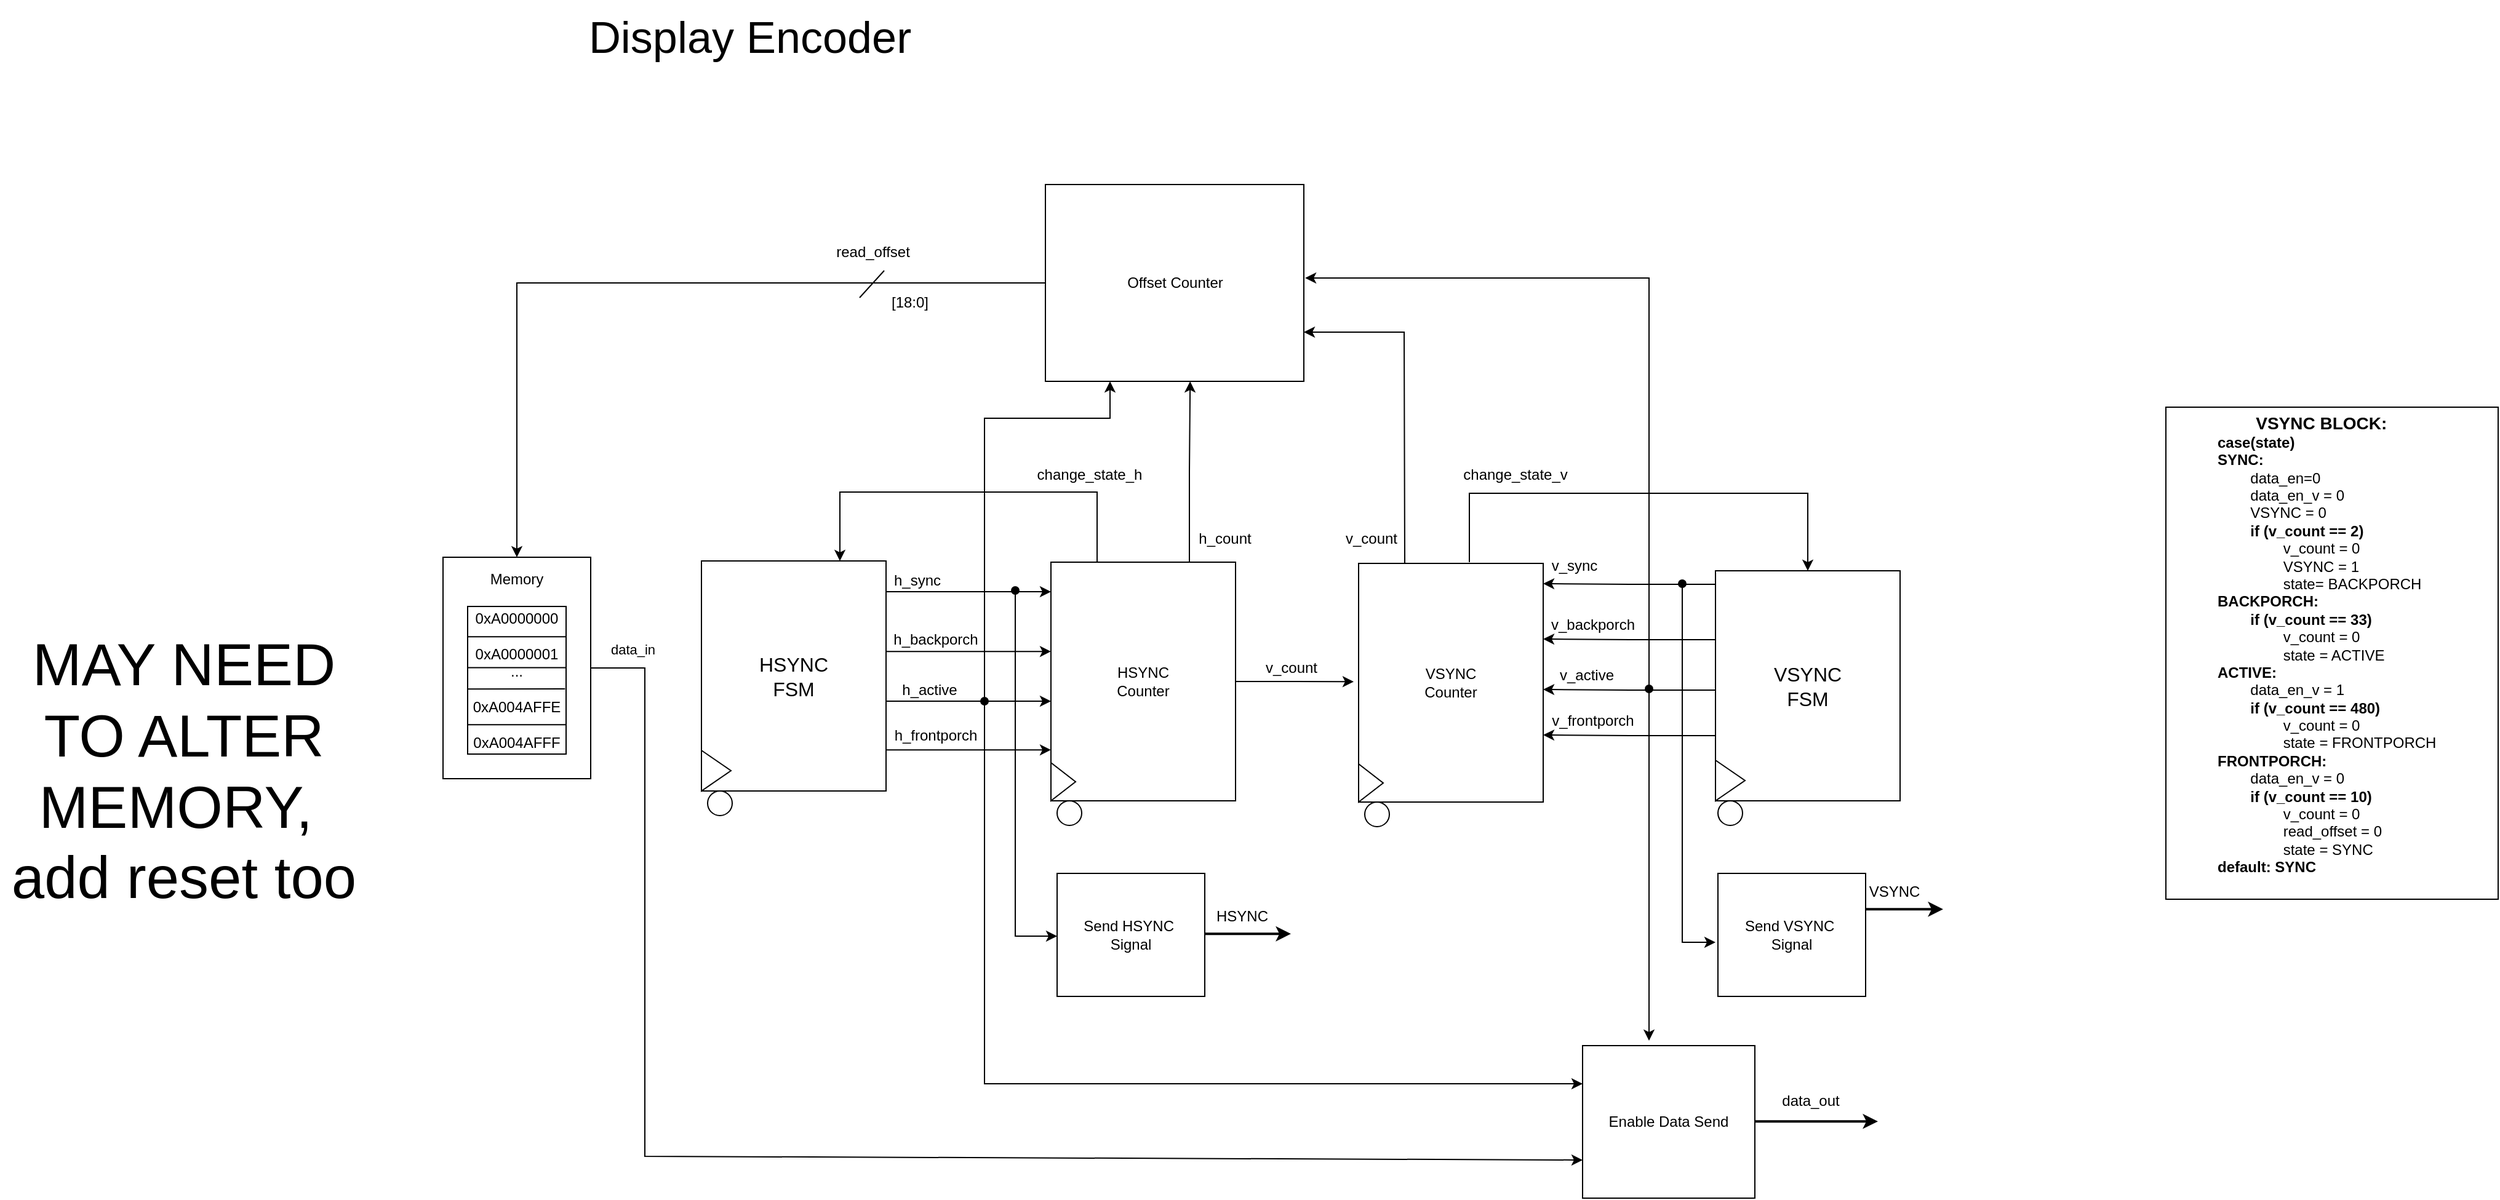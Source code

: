 <mxfile version="24.5.5" type="github">
  <diagram name="Page-1" id="yu1hhraFgdrDqdv_gLaq">
    <mxGraphModel dx="2555" dy="945" grid="1" gridSize="10" guides="1" tooltips="1" connect="1" arrows="1" fold="1" page="1" pageScale="1" pageWidth="850" pageHeight="1100" math="0" shadow="0">
      <root>
        <mxCell id="0" />
        <mxCell id="1" parent="0" />
        <mxCell id="a_h_QdSzYZ5ICD9QuQ7M-1" value="&lt;font style=&quot;font-size: 36px;&quot;&gt;Display Encoder&lt;/font&gt;" style="text;html=1;align=center;verticalAlign=middle;resizable=0;points=[];autosize=1;strokeColor=none;fillColor=none;" vertex="1" parent="1">
          <mxGeometry x="454" y="10" width="290" height="60" as="geometry" />
        </mxCell>
        <mxCell id="a_h_QdSzYZ5ICD9QuQ7M-2" style="edgeStyle=none;rounded=0;orthogonalLoop=1;jettySize=auto;html=1;exitX=1;exitY=0.5;exitDx=0;exitDy=0;entryX=0;entryY=0.75;entryDx=0;entryDy=0;" edge="1" parent="1" source="a_h_QdSzYZ5ICD9QuQ7M-4" target="a_h_QdSzYZ5ICD9QuQ7M-55">
          <mxGeometry relative="1" as="geometry">
            <mxPoint x="1524" y="890" as="targetPoint" />
            <Array as="points">
              <mxPoint x="514" y="553" />
              <mxPoint x="514" y="680" />
              <mxPoint x="514" y="890" />
              <mxPoint x="514" y="950" />
            </Array>
          </mxGeometry>
        </mxCell>
        <mxCell id="a_h_QdSzYZ5ICD9QuQ7M-3" value="data_in" style="edgeLabel;html=1;align=center;verticalAlign=middle;resizable=0;points=[];" vertex="1" connectable="0" parent="a_h_QdSzYZ5ICD9QuQ7M-2">
          <mxGeometry x="0.06" relative="1" as="geometry">
            <mxPoint x="-207" y="-413" as="offset" />
          </mxGeometry>
        </mxCell>
        <mxCell id="a_h_QdSzYZ5ICD9QuQ7M-4" value="Memory&lt;div&gt;&lt;br&gt;&lt;/div&gt;&lt;div&gt;&lt;br&gt;&lt;/div&gt;&lt;div&gt;&lt;br&gt;&lt;/div&gt;&lt;div&gt;&lt;br&gt;&lt;/div&gt;&lt;div&gt;&lt;br&gt;&lt;/div&gt;&lt;div&gt;&lt;br&gt;&lt;/div&gt;&lt;div&gt;&lt;br&gt;&lt;/div&gt;&lt;div&gt;&lt;br&gt;&lt;/div&gt;&lt;div&gt;&lt;br&gt;&lt;/div&gt;&lt;div&gt;&lt;br&gt;&lt;/div&gt;" style="whiteSpace=wrap;html=1;" vertex="1" parent="1">
          <mxGeometry x="350" y="463" width="120" height="180" as="geometry" />
        </mxCell>
        <mxCell id="a_h_QdSzYZ5ICD9QuQ7M-5" value="0xA0000000&lt;div&gt;&lt;br&gt;&lt;div&gt;0xA0000001&lt;/div&gt;&lt;div&gt;&lt;span style=&quot;background-color: initial;&quot;&gt;...&lt;/span&gt;&lt;br&gt;&lt;/div&gt;&lt;div&gt;&lt;span style=&quot;background-color: initial;&quot;&gt;&lt;br&gt;&lt;/span&gt;&lt;/div&gt;&lt;div&gt;&lt;span style=&quot;background-color: initial;&quot;&gt;0xA004AFFE&lt;/span&gt;&lt;br&gt;&lt;/div&gt;&lt;div&gt;&lt;br&gt;&lt;/div&gt;&lt;div&gt;&lt;div&gt;0xA004AFFF&lt;/div&gt;&lt;/div&gt;&lt;/div&gt;" style="whiteSpace=wrap;html=1;" vertex="1" parent="1">
          <mxGeometry x="370" y="503" width="80" height="120" as="geometry" />
        </mxCell>
        <mxCell id="a_h_QdSzYZ5ICD9QuQ7M-6" style="edgeStyle=none;rounded=0;orthogonalLoop=1;jettySize=auto;html=1;exitX=0;exitY=0.5;exitDx=0;exitDy=0;entryX=1;entryY=0.5;entryDx=0;entryDy=0;endArrow=none;endFill=0;" edge="1" parent="1">
          <mxGeometry relative="1" as="geometry">
            <mxPoint x="370" y="552.71" as="sourcePoint" />
            <mxPoint x="450" y="552.71" as="targetPoint" />
          </mxGeometry>
        </mxCell>
        <mxCell id="a_h_QdSzYZ5ICD9QuQ7M-7" style="edgeStyle=none;rounded=0;orthogonalLoop=1;jettySize=auto;html=1;exitX=0.004;exitY=0.205;exitDx=0;exitDy=0;entryX=1.001;entryY=0.205;entryDx=0;entryDy=0;endArrow=none;endFill=0;exitPerimeter=0;entryPerimeter=0;" edge="1" parent="1" source="a_h_QdSzYZ5ICD9QuQ7M-5" target="a_h_QdSzYZ5ICD9QuQ7M-5">
          <mxGeometry relative="1" as="geometry">
            <mxPoint x="370" y="533" as="sourcePoint" />
            <mxPoint x="450" y="533" as="targetPoint" />
          </mxGeometry>
        </mxCell>
        <mxCell id="a_h_QdSzYZ5ICD9QuQ7M-8" style="edgeStyle=none;rounded=0;orthogonalLoop=1;jettySize=auto;html=1;exitX=0.004;exitY=0.801;exitDx=0;exitDy=0;entryX=0.994;entryY=0.801;entryDx=0;entryDy=0;endArrow=none;endFill=0;exitPerimeter=0;entryPerimeter=0;" edge="1" parent="1" source="a_h_QdSzYZ5ICD9QuQ7M-5" target="a_h_QdSzYZ5ICD9QuQ7M-5">
          <mxGeometry relative="1" as="geometry">
            <mxPoint x="370" y="593" as="sourcePoint" />
            <mxPoint x="450" y="593" as="targetPoint" />
          </mxGeometry>
        </mxCell>
        <mxCell id="a_h_QdSzYZ5ICD9QuQ7M-9" style="edgeStyle=none;rounded=0;orthogonalLoop=1;jettySize=auto;html=1;exitX=-0.003;exitY=0.559;exitDx=0;exitDy=0;entryX=0.989;entryY=0.558;entryDx=0;entryDy=0;endArrow=none;endFill=0;exitPerimeter=0;entryPerimeter=0;" edge="1" parent="1" source="a_h_QdSzYZ5ICD9QuQ7M-5" target="a_h_QdSzYZ5ICD9QuQ7M-5">
          <mxGeometry relative="1" as="geometry">
            <mxPoint x="370" y="573" as="sourcePoint" />
            <mxPoint x="450" y="573" as="targetPoint" />
          </mxGeometry>
        </mxCell>
        <mxCell id="a_h_QdSzYZ5ICD9QuQ7M-36" style="edgeStyle=orthogonalEdgeStyle;rounded=0;orthogonalLoop=1;jettySize=auto;html=1;exitX=1;exitY=0.5;exitDx=0;exitDy=0;entryX=0;entryY=0.5;entryDx=0;entryDy=0;" edge="1" parent="1">
          <mxGeometry relative="1" as="geometry">
            <mxPoint x="844.0" y="539.57" as="targetPoint" />
            <mxPoint x="710" y="539.57" as="sourcePoint" />
          </mxGeometry>
        </mxCell>
        <mxCell id="a_h_QdSzYZ5ICD9QuQ7M-11" value="&lt;font size=&quot;3&quot;&gt;HSYNC&lt;/font&gt;&lt;div&gt;&lt;font size=&quot;3&quot;&gt;FSM&lt;/font&gt;&lt;/div&gt;" style="whiteSpace=wrap;html=1;align=center;" vertex="1" parent="1">
          <mxGeometry x="560" y="466" width="150" height="187" as="geometry" />
        </mxCell>
        <mxCell id="a_h_QdSzYZ5ICD9QuQ7M-12" value="" style="triangle;whiteSpace=wrap;html=1;" vertex="1" parent="1">
          <mxGeometry x="560" y="620" width="24" height="33" as="geometry" />
        </mxCell>
        <mxCell id="a_h_QdSzYZ5ICD9QuQ7M-13" value="" style="ellipse;whiteSpace=wrap;html=1;" vertex="1" parent="1">
          <mxGeometry x="565" y="653" width="20" height="20" as="geometry" />
        </mxCell>
        <mxCell id="a_h_QdSzYZ5ICD9QuQ7M-16" value="&lt;blockquote style=&quot;margin: 0 0 0 40px; border: none; padding: 0px;&quot;&gt;&lt;b&gt;&lt;font style=&quot;font-size: 14px;&quot;&gt;&lt;span style=&quot;white-space: pre;&quot;&gt;&#x9;&lt;/span&gt;VSYNC BLOCK:&lt;/font&gt;&lt;/b&gt;&lt;div&gt;&lt;b&gt;case(state)&lt;/b&gt;&lt;/div&gt;&lt;div&gt;&lt;b&gt;SYNC:&lt;/b&gt;&lt;/div&gt;&lt;div&gt;&lt;div&gt;&lt;span style=&quot;white-space: pre;&quot;&gt;&#x9;&lt;/span&gt;data_en=0&lt;/div&gt;&lt;/div&gt;&lt;div&gt;&lt;div&gt;&lt;span style=&quot;white-space: pre;&quot;&gt;&#x9;&lt;/span&gt;data_en_v = 0&lt;/div&gt;&lt;/div&gt;&lt;div&gt;&lt;div&gt;&lt;span style=&quot;white-space: pre;&quot;&gt;&#x9;&lt;/span&gt;VSYNC = 0&lt;/div&gt;&lt;/div&gt;&lt;div&gt;&lt;div&gt;&lt;div&gt;&lt;b&gt;&lt;span style=&quot;white-space: pre;&quot;&gt;&#x9;&lt;/span&gt;if (v_count == 2)&lt;/b&gt;&lt;/div&gt;&lt;/div&gt;&lt;/div&gt;&lt;div&gt;&lt;div&gt;&lt;div&gt;&lt;span style=&quot;white-space: pre;&quot;&gt;&#x9;&lt;span style=&quot;white-space: pre;&quot;&gt;&#x9;&lt;/span&gt;&lt;/span&gt;v_count = 0&lt;/div&gt;&lt;/div&gt;&lt;/div&gt;&lt;div&gt;&lt;span style=&quot;white-space: pre;&quot;&gt;&#x9;&lt;/span&gt;&lt;span style=&quot;white-space: pre;&quot;&gt;&#x9;&lt;/span&gt;&lt;span style=&quot;background-color: initial;&quot;&gt;VSYNC = 1&lt;/span&gt;&lt;/div&gt;&lt;div&gt;&lt;div&gt;&lt;span style=&quot;white-space: pre;&quot;&gt;&#x9;&lt;span style=&quot;white-space: pre;&quot;&gt;&#x9;&lt;/span&gt;&lt;/span&gt;state= BACKPORCH&lt;/div&gt;&lt;/div&gt;&lt;div&gt;&lt;div&gt;&lt;b&gt;BACKPORCH:&lt;/b&gt;&lt;/div&gt;&lt;/div&gt;&lt;div&gt;&lt;div&gt;&lt;div&gt;&lt;div&gt;&lt;b&gt;&lt;span style=&quot;white-space: pre;&quot;&gt;&#x9;&lt;/span&gt;if (v_count == 33)&lt;/b&gt;&lt;/div&gt;&lt;/div&gt;&lt;/div&gt;&lt;/div&gt;&lt;div&gt;&lt;div&gt;&lt;div&gt;&lt;div&gt;&lt;span style=&quot;white-space: pre;&quot;&gt;&#x9;&lt;span style=&quot;white-space: pre;&quot;&gt;&#x9;&lt;/span&gt;&lt;/span&gt;v_count = 0&lt;/div&gt;&lt;/div&gt;&lt;/div&gt;&lt;/div&gt;&lt;div&gt;&lt;div&gt;&lt;div&gt;&lt;span style=&quot;white-space: pre;&quot;&gt;&#x9;&lt;span style=&quot;white-space: pre;&quot;&gt;&#x9;&lt;/span&gt;&lt;/span&gt;state = ACTIVE&lt;/div&gt;&lt;/div&gt;&lt;/div&gt;&lt;div&gt;&lt;div&gt;&lt;b&gt;ACTIVE:&lt;/b&gt;&lt;/div&gt;&lt;/div&gt;&lt;div&gt;&lt;div&gt;&lt;span style=&quot;white-space: pre;&quot;&gt;&#x9;&lt;/span&gt;data_en_v = 1&lt;/div&gt;&lt;/div&gt;&lt;div&gt;&lt;div&gt;&lt;div&gt;&lt;div&gt;&lt;b&gt;&lt;span style=&quot;white-space: pre;&quot;&gt;&#x9;&lt;/span&gt;if (v_count == 480)&lt;/b&gt;&lt;/div&gt;&lt;/div&gt;&lt;/div&gt;&lt;/div&gt;&lt;div&gt;&lt;div&gt;&lt;div&gt;&lt;div&gt;&lt;span style=&quot;white-space: pre;&quot;&gt;&#x9;&lt;/span&gt;&lt;span style=&quot;white-space: pre;&quot;&gt;&#x9;&lt;/span&gt;v_count = 0&lt;/div&gt;&lt;/div&gt;&lt;/div&gt;&lt;/div&gt;&lt;div&gt;&lt;div&gt;&lt;div&gt;&lt;span style=&quot;white-space: pre;&quot;&gt;&#x9;&lt;/span&gt;&lt;span style=&quot;white-space: pre;&quot;&gt;&#x9;&lt;/span&gt;state = FRONTPORCH&lt;/div&gt;&lt;/div&gt;&lt;/div&gt;&lt;div&gt;&lt;div&gt;&lt;b&gt;FRONTPORCH:&lt;/b&gt;&lt;/div&gt;&lt;/div&gt;&lt;div&gt;&lt;div&gt;&lt;span style=&quot;white-space: pre;&quot;&gt;&#x9;&lt;/span&gt;data_en_v = 0&lt;/div&gt;&lt;/div&gt;&lt;div&gt;&lt;div&gt;&lt;div&gt;&lt;b&gt;&lt;span style=&quot;white-space: pre;&quot;&gt;&#x9;&lt;/span&gt;if (v_count == 10)&lt;/b&gt;&lt;/div&gt;&lt;/div&gt;&lt;/div&gt;&lt;div&gt;&lt;div&gt;&lt;div&gt;&lt;span style=&quot;white-space: pre;&quot;&gt;&#x9;&lt;/span&gt;&lt;span style=&quot;white-space: pre;&quot;&gt;&#x9;&lt;/span&gt;v_count = 0&lt;/div&gt;&lt;/div&gt;&lt;/div&gt;&lt;div&gt;&lt;div&gt;&lt;span style=&quot;white-space: pre;&quot;&gt;&#x9;&lt;/span&gt;&lt;span style=&quot;white-space: pre;&quot;&gt;&#x9;&lt;/span&gt;read_offset = 0&lt;/div&gt;&lt;/div&gt;&lt;div&gt;&lt;div&gt;&lt;span style=&quot;white-space: pre;&quot;&gt;&#x9;&lt;/span&gt;&lt;span style=&quot;white-space: pre;&quot;&gt;&#x9;&lt;/span&gt;state = SYNC&lt;/div&gt;&lt;/div&gt;&lt;div&gt;&lt;div&gt;&lt;b&gt;default: SYNC&lt;/b&gt;&lt;/div&gt;&lt;/div&gt;&lt;div&gt;&lt;b&gt;&lt;br&gt;&lt;/b&gt;&lt;/div&gt;&lt;/blockquote&gt;" style="whiteSpace=wrap;html=1;align=left;" vertex="1" parent="1">
          <mxGeometry x="1750" y="341" width="270" height="400" as="geometry" />
        </mxCell>
        <mxCell id="a_h_QdSzYZ5ICD9QuQ7M-18" style="edgeStyle=none;rounded=0;orthogonalLoop=1;jettySize=auto;html=1;exitX=1;exitY=0.5;exitDx=0;exitDy=0;strokeWidth=2;" edge="1" parent="1">
          <mxGeometry relative="1" as="geometry">
            <mxPoint x="1039" y="769.164" as="targetPoint" />
            <mxPoint x="959" y="769.13" as="sourcePoint" />
          </mxGeometry>
        </mxCell>
        <mxCell id="a_h_QdSzYZ5ICD9QuQ7M-26" value="" style="endArrow=classic;html=1;rounded=0;entryX=0.5;entryY=0;entryDx=0;entryDy=0;exitX=0;exitY=0.5;exitDx=0;exitDy=0;" edge="1" parent="1" target="a_h_QdSzYZ5ICD9QuQ7M-4" source="a_h_QdSzYZ5ICD9QuQ7M-107">
          <mxGeometry width="50" height="50" relative="1" as="geometry">
            <mxPoint x="610" y="463" as="sourcePoint" />
            <mxPoint x="660" y="413" as="targetPoint" />
            <Array as="points">
              <mxPoint x="610" y="240" />
              <mxPoint x="410" y="240" />
              <mxPoint x="410" y="373" />
            </Array>
          </mxGeometry>
        </mxCell>
        <mxCell id="a_h_QdSzYZ5ICD9QuQ7M-27" value="read_offset" style="text;html=1;align=center;verticalAlign=middle;resizable=0;points=[];autosize=1;strokeColor=none;fillColor=none;" vertex="1" parent="1">
          <mxGeometry x="658.5" y="200" width="80" height="30" as="geometry" />
        </mxCell>
        <mxCell id="a_h_QdSzYZ5ICD9QuQ7M-28" value="" style="endArrow=none;html=1;rounded=0;" edge="1" parent="1">
          <mxGeometry width="50" height="50" relative="1" as="geometry">
            <mxPoint x="688.5" y="252" as="sourcePoint" />
            <mxPoint x="708.5" y="230" as="targetPoint" />
          </mxGeometry>
        </mxCell>
        <mxCell id="a_h_QdSzYZ5ICD9QuQ7M-29" value="[18:0]" style="text;html=1;align=center;verticalAlign=middle;resizable=0;points=[];autosize=1;strokeColor=none;fillColor=none;" vertex="1" parent="1">
          <mxGeometry x="703.5" y="241" width="50" height="30" as="geometry" />
        </mxCell>
        <mxCell id="a_h_QdSzYZ5ICD9QuQ7M-34" value="&lt;font style=&quot;font-size: 48px;&quot;&gt;MAY NEED&lt;/font&gt;&lt;div&gt;&lt;font style=&quot;font-size: 48px;&quot;&gt;TO ALTER&lt;/font&gt;&lt;/div&gt;&lt;div&gt;&lt;font style=&quot;font-size: 48px;&quot;&gt;MEMORY,&amp;nbsp;&lt;/font&gt;&lt;/div&gt;&lt;div&gt;&lt;font style=&quot;font-size: 48px;&quot;&gt;add reset too&lt;/font&gt;&lt;/div&gt;" style="text;html=1;align=center;verticalAlign=middle;resizable=0;points=[];autosize=1;strokeColor=none;fillColor=none;" vertex="1" parent="1">
          <mxGeometry x="-10" y="515.5" width="298" height="242" as="geometry" />
        </mxCell>
        <mxCell id="a_h_QdSzYZ5ICD9QuQ7M-51" style="edgeStyle=orthogonalEdgeStyle;rounded=0;orthogonalLoop=1;jettySize=auto;html=1;exitX=0.25;exitY=0;exitDx=0;exitDy=0;entryX=0.75;entryY=0;entryDx=0;entryDy=0;" edge="1" parent="1" source="a_h_QdSzYZ5ICD9QuQ7M-38" target="a_h_QdSzYZ5ICD9QuQ7M-11">
          <mxGeometry relative="1" as="geometry">
            <Array as="points">
              <mxPoint x="882" y="410" />
              <mxPoint x="673" y="410" />
            </Array>
          </mxGeometry>
        </mxCell>
        <mxCell id="a_h_QdSzYZ5ICD9QuQ7M-109" style="edgeStyle=orthogonalEdgeStyle;rounded=0;orthogonalLoop=1;jettySize=auto;html=1;exitX=1;exitY=0.5;exitDx=0;exitDy=0;" edge="1" parent="1" source="a_h_QdSzYZ5ICD9QuQ7M-38">
          <mxGeometry relative="1" as="geometry">
            <mxPoint x="1090.0" y="564.123" as="targetPoint" />
          </mxGeometry>
        </mxCell>
        <mxCell id="a_h_QdSzYZ5ICD9QuQ7M-113" style="edgeStyle=orthogonalEdgeStyle;rounded=0;orthogonalLoop=1;jettySize=auto;html=1;exitX=0.75;exitY=0;exitDx=0;exitDy=0;entryX=0.56;entryY=1;entryDx=0;entryDy=0;entryPerimeter=0;" edge="1" parent="1" source="a_h_QdSzYZ5ICD9QuQ7M-38" target="a_h_QdSzYZ5ICD9QuQ7M-107">
          <mxGeometry relative="1" as="geometry">
            <mxPoint x="956.636" y="340.0" as="targetPoint" />
          </mxGeometry>
        </mxCell>
        <mxCell id="a_h_QdSzYZ5ICD9QuQ7M-38" value="HSYNC&lt;div&gt;&lt;span style=&quot;background-color: initial;&quot;&gt;Counter&lt;/span&gt;&lt;br&gt;&lt;/div&gt;" style="whiteSpace=wrap;html=1;" vertex="1" parent="1">
          <mxGeometry x="844" y="467" width="150" height="194" as="geometry" />
        </mxCell>
        <mxCell id="a_h_QdSzYZ5ICD9QuQ7M-40" value="change_state_h" style="text;html=1;align=center;verticalAlign=middle;resizable=0;points=[];autosize=1;strokeColor=none;fillColor=none;" vertex="1" parent="1">
          <mxGeometry x="820" y="381" width="110" height="30" as="geometry" />
        </mxCell>
        <mxCell id="a_h_QdSzYZ5ICD9QuQ7M-41" style="edgeStyle=orthogonalEdgeStyle;rounded=0;orthogonalLoop=1;jettySize=auto;html=1;exitX=1;exitY=0.5;exitDx=0;exitDy=0;entryX=0;entryY=0.5;entryDx=0;entryDy=0;" edge="1" parent="1">
          <mxGeometry relative="1" as="geometry">
            <mxPoint x="844" y="619.57" as="targetPoint" />
            <mxPoint x="710" y="619.57" as="sourcePoint" />
          </mxGeometry>
        </mxCell>
        <mxCell id="a_h_QdSzYZ5ICD9QuQ7M-42" style="edgeStyle=orthogonalEdgeStyle;rounded=0;orthogonalLoop=1;jettySize=auto;html=1;exitX=1;exitY=0.5;exitDx=0;exitDy=0;entryX=0;entryY=0.5;entryDx=0;entryDy=0;" edge="1" parent="1">
          <mxGeometry relative="1" as="geometry">
            <mxPoint x="844" y="580" as="targetPoint" />
            <mxPoint x="710" y="580" as="sourcePoint" />
          </mxGeometry>
        </mxCell>
        <mxCell id="a_h_QdSzYZ5ICD9QuQ7M-43" style="edgeStyle=orthogonalEdgeStyle;rounded=0;orthogonalLoop=1;jettySize=auto;html=1;exitX=1;exitY=0.5;exitDx=0;exitDy=0;entryX=0;entryY=0.5;entryDx=0;entryDy=0;" edge="1" parent="1">
          <mxGeometry relative="1" as="geometry">
            <mxPoint x="844" y="491" as="targetPoint" />
            <mxPoint x="710" y="491" as="sourcePoint" />
          </mxGeometry>
        </mxCell>
        <mxCell id="a_h_QdSzYZ5ICD9QuQ7M-44" value="h_sync" style="text;html=1;align=center;verticalAlign=middle;resizable=0;points=[];autosize=1;strokeColor=none;fillColor=none;" vertex="1" parent="1">
          <mxGeometry x="705" y="467" width="60" height="30" as="geometry" />
        </mxCell>
        <mxCell id="a_h_QdSzYZ5ICD9QuQ7M-46" value="h_backporch" style="text;html=1;align=center;verticalAlign=middle;resizable=0;points=[];autosize=1;strokeColor=none;fillColor=none;" vertex="1" parent="1">
          <mxGeometry x="705" y="515" width="90" height="30" as="geometry" />
        </mxCell>
        <mxCell id="a_h_QdSzYZ5ICD9QuQ7M-47" value="&lt;div&gt;&lt;br&gt;&lt;/div&gt;&lt;div&gt;h_&lt;span style=&quot;background-color: initial;&quot;&gt;active&lt;/span&gt;&lt;/div&gt;" style="text;html=1;align=center;verticalAlign=middle;resizable=0;points=[];autosize=1;strokeColor=none;fillColor=none;" vertex="1" parent="1">
          <mxGeometry x="710" y="543" width="70" height="40" as="geometry" />
        </mxCell>
        <mxCell id="a_h_QdSzYZ5ICD9QuQ7M-49" value="h_frontporch" style="text;html=1;align=center;verticalAlign=middle;resizable=0;points=[];autosize=1;strokeColor=none;fillColor=none;" vertex="1" parent="1">
          <mxGeometry x="705" y="593" width="90" height="30" as="geometry" />
        </mxCell>
        <mxCell id="a_h_QdSzYZ5ICD9QuQ7M-21" value="" style="triangle;whiteSpace=wrap;html=1;" vertex="1" parent="1">
          <mxGeometry x="844" y="630" width="20" height="31" as="geometry" />
        </mxCell>
        <mxCell id="a_h_QdSzYZ5ICD9QuQ7M-22" value="" style="ellipse;whiteSpace=wrap;html=1;" vertex="1" parent="1">
          <mxGeometry x="849" y="661" width="20" height="20" as="geometry" />
        </mxCell>
        <mxCell id="a_h_QdSzYZ5ICD9QuQ7M-52" value="HSYNC" style="text;html=1;align=center;verticalAlign=middle;resizable=0;points=[];autosize=1;strokeColor=none;fillColor=none;" vertex="1" parent="1">
          <mxGeometry x="964" y="740" width="70" height="30" as="geometry" />
        </mxCell>
        <mxCell id="a_h_QdSzYZ5ICD9QuQ7M-55" value="Enable Data Send" style="whiteSpace=wrap;html=1;" vertex="1" parent="1">
          <mxGeometry x="1276" y="860" width="140" height="124" as="geometry" />
        </mxCell>
        <mxCell id="a_h_QdSzYZ5ICD9QuQ7M-56" value="" style="edgeStyle=none;orthogonalLoop=1;jettySize=auto;html=1;rounded=0;strokeWidth=2;" edge="1" parent="1">
          <mxGeometry width="100" relative="1" as="geometry">
            <mxPoint x="1416" y="921.57" as="sourcePoint" />
            <mxPoint x="1516" y="921.57" as="targetPoint" />
            <Array as="points" />
          </mxGeometry>
        </mxCell>
        <mxCell id="a_h_QdSzYZ5ICD9QuQ7M-57" value="data_out" style="text;html=1;align=center;verticalAlign=middle;resizable=0;points=[];autosize=1;strokeColor=none;fillColor=none;" vertex="1" parent="1">
          <mxGeometry x="1426" y="890" width="70" height="30" as="geometry" />
        </mxCell>
        <mxCell id="a_h_QdSzYZ5ICD9QuQ7M-58" value="" style="edgeStyle=none;orthogonalLoop=1;jettySize=auto;html=1;rounded=0;startArrow=oval;startFill=1;entryX=0;entryY=0.5;entryDx=0;entryDy=0;" edge="1" parent="1">
          <mxGeometry width="100" relative="1" as="geometry">
            <mxPoint x="815" y="490" as="sourcePoint" />
            <mxPoint x="849" y="771.0" as="targetPoint" />
            <Array as="points">
              <mxPoint x="815" y="771" />
            </Array>
          </mxGeometry>
        </mxCell>
        <mxCell id="a_h_QdSzYZ5ICD9QuQ7M-59" value="Send HSYNC&amp;nbsp;&lt;div&gt;Signal&lt;/div&gt;" style="whiteSpace=wrap;html=1;" vertex="1" parent="1">
          <mxGeometry x="849" y="720" width="120" height="100" as="geometry" />
        </mxCell>
        <mxCell id="a_h_QdSzYZ5ICD9QuQ7M-73" value="&lt;font size=&quot;3&quot;&gt;VSYNC&lt;/font&gt;&lt;div&gt;&lt;font size=&quot;3&quot;&gt;FSM&lt;/font&gt;&lt;/div&gt;" style="whiteSpace=wrap;html=1;align=center;" vertex="1" parent="1">
          <mxGeometry x="1384" y="474" width="150" height="187" as="geometry" />
        </mxCell>
        <mxCell id="a_h_QdSzYZ5ICD9QuQ7M-74" value="" style="triangle;whiteSpace=wrap;html=1;" vertex="1" parent="1">
          <mxGeometry x="1384" y="628" width="24" height="33" as="geometry" />
        </mxCell>
        <mxCell id="a_h_QdSzYZ5ICD9QuQ7M-75" value="" style="ellipse;whiteSpace=wrap;html=1;" vertex="1" parent="1">
          <mxGeometry x="1386" y="661" width="20" height="20" as="geometry" />
        </mxCell>
        <mxCell id="a_h_QdSzYZ5ICD9QuQ7M-77" style="edgeStyle=orthogonalEdgeStyle;rounded=0;orthogonalLoop=1;jettySize=auto;html=1;exitX=1;exitY=0.5;exitDx=0;exitDy=0;startArrow=classic;startFill=1;endArrow=none;endFill=0;" edge="1" parent="1">
          <mxGeometry relative="1" as="geometry">
            <mxPoint x="1384" y="571" as="targetPoint" />
            <mxPoint x="1244" y="570.5" as="sourcePoint" />
          </mxGeometry>
        </mxCell>
        <mxCell id="a_h_QdSzYZ5ICD9QuQ7M-79" value="v_sync" style="text;html=1;align=center;verticalAlign=middle;resizable=0;points=[];autosize=1;strokeColor=none;fillColor=none;" vertex="1" parent="1">
          <mxGeometry x="1239" y="454.5" width="60" height="30" as="geometry" />
        </mxCell>
        <mxCell id="a_h_QdSzYZ5ICD9QuQ7M-80" value="v_backporch" style="text;html=1;align=center;verticalAlign=middle;resizable=0;points=[];autosize=1;strokeColor=none;fillColor=none;" vertex="1" parent="1">
          <mxGeometry x="1239" y="502.5" width="90" height="30" as="geometry" />
        </mxCell>
        <mxCell id="a_h_QdSzYZ5ICD9QuQ7M-81" value="&lt;div&gt;&lt;br&gt;&lt;/div&gt;&lt;div&gt;v_&lt;span style=&quot;background-color: initial;&quot;&gt;active&lt;/span&gt;&lt;/div&gt;" style="text;html=1;align=center;verticalAlign=middle;resizable=0;points=[];autosize=1;strokeColor=none;fillColor=none;" vertex="1" parent="1">
          <mxGeometry x="1244" y="530.5" width="70" height="40" as="geometry" />
        </mxCell>
        <mxCell id="a_h_QdSzYZ5ICD9QuQ7M-82" value="v_frontporch" style="text;html=1;align=center;verticalAlign=middle;resizable=0;points=[];autosize=1;strokeColor=none;fillColor=none;" vertex="1" parent="1">
          <mxGeometry x="1239" y="580.5" width="90" height="30" as="geometry" />
        </mxCell>
        <mxCell id="a_h_QdSzYZ5ICD9QuQ7M-83" value="VSYNC&lt;div&gt;&lt;span style=&quot;background-color: initial;&quot;&gt;Counter&lt;/span&gt;&lt;br&gt;&lt;/div&gt;" style="whiteSpace=wrap;html=1;" vertex="1" parent="1">
          <mxGeometry x="1094" y="468" width="150" height="194" as="geometry" />
        </mxCell>
        <mxCell id="a_h_QdSzYZ5ICD9QuQ7M-84" value="" style="triangle;whiteSpace=wrap;html=1;" vertex="1" parent="1">
          <mxGeometry x="1094" y="631" width="20" height="31" as="geometry" />
        </mxCell>
        <mxCell id="a_h_QdSzYZ5ICD9QuQ7M-85" value="" style="ellipse;whiteSpace=wrap;html=1;" vertex="1" parent="1">
          <mxGeometry x="1099" y="662" width="20" height="20" as="geometry" />
        </mxCell>
        <mxCell id="a_h_QdSzYZ5ICD9QuQ7M-87" value="v_count" style="text;html=1;align=center;verticalAlign=middle;resizable=0;points=[];autosize=1;strokeColor=none;fillColor=none;" vertex="1" parent="1">
          <mxGeometry x="1004" y="538" width="70" height="30" as="geometry" />
        </mxCell>
        <mxCell id="a_h_QdSzYZ5ICD9QuQ7M-88" value="" style="edgeStyle=none;orthogonalLoop=1;jettySize=auto;html=1;rounded=0;startArrow=oval;startFill=1;entryX=0;entryY=0.5;entryDx=0;entryDy=0;" edge="1" parent="1">
          <mxGeometry width="100" relative="1" as="geometry">
            <mxPoint x="1357" y="484.5" as="sourcePoint" />
            <mxPoint x="1384" y="776" as="targetPoint" />
            <Array as="points">
              <mxPoint x="1357" y="776" />
            </Array>
          </mxGeometry>
        </mxCell>
        <mxCell id="a_h_QdSzYZ5ICD9QuQ7M-89" style="edgeStyle=none;rounded=0;orthogonalLoop=1;jettySize=auto;html=1;exitX=1;exitY=0.5;exitDx=0;exitDy=0;strokeWidth=2;" edge="1" parent="1">
          <mxGeometry relative="1" as="geometry">
            <mxPoint x="1569" y="749.164" as="targetPoint" />
            <mxPoint x="1489" y="749.13" as="sourcePoint" />
          </mxGeometry>
        </mxCell>
        <mxCell id="a_h_QdSzYZ5ICD9QuQ7M-90" value="VSYNC" style="text;html=1;align=center;verticalAlign=middle;resizable=0;points=[];autosize=1;strokeColor=none;fillColor=none;" vertex="1" parent="1">
          <mxGeometry x="1499" y="720" width="60" height="30" as="geometry" />
        </mxCell>
        <mxCell id="a_h_QdSzYZ5ICD9QuQ7M-91" value="Send VSYNC&amp;nbsp;&lt;div&gt;Signal&lt;/div&gt;" style="whiteSpace=wrap;html=1;" vertex="1" parent="1">
          <mxGeometry x="1386" y="720" width="120" height="100" as="geometry" />
        </mxCell>
        <mxCell id="a_h_QdSzYZ5ICD9QuQ7M-98" value="" style="edgeStyle=none;orthogonalLoop=1;jettySize=auto;html=1;rounded=0;startArrow=oval;startFill=1;entryX=0;entryY=0.25;entryDx=0;entryDy=0;" edge="1" parent="1" target="a_h_QdSzYZ5ICD9QuQ7M-55">
          <mxGeometry width="100" relative="1" as="geometry">
            <mxPoint x="790" y="580" as="sourcePoint" />
            <mxPoint x="829" y="860" as="targetPoint" />
            <Array as="points">
              <mxPoint x="790" y="891" />
            </Array>
          </mxGeometry>
        </mxCell>
        <mxCell id="a_h_QdSzYZ5ICD9QuQ7M-99" style="edgeStyle=orthogonalEdgeStyle;rounded=0;orthogonalLoop=1;jettySize=auto;html=1;exitX=0.5;exitY=0;exitDx=0;exitDy=0;entryX=0.75;entryY=0;entryDx=0;entryDy=0;startArrow=classic;startFill=1;endArrow=none;endFill=0;" edge="1" parent="1" source="a_h_QdSzYZ5ICD9QuQ7M-73">
          <mxGeometry relative="1" as="geometry">
            <mxPoint x="1393" y="468" as="sourcePoint" />
            <mxPoint x="1184" y="467" as="targetPoint" />
            <Array as="points">
              <mxPoint x="1459" y="411" />
              <mxPoint x="1184" y="411" />
            </Array>
          </mxGeometry>
        </mxCell>
        <mxCell id="a_h_QdSzYZ5ICD9QuQ7M-100" value="change_state_v" style="text;html=1;align=center;verticalAlign=middle;resizable=0;points=[];autosize=1;strokeColor=none;fillColor=none;" vertex="1" parent="1">
          <mxGeometry x="1166" y="381" width="110" height="30" as="geometry" />
        </mxCell>
        <mxCell id="a_h_QdSzYZ5ICD9QuQ7M-103" style="edgeStyle=orthogonalEdgeStyle;rounded=0;orthogonalLoop=1;jettySize=auto;html=1;exitX=1;exitY=0.5;exitDx=0;exitDy=0;startArrow=classic;startFill=1;endArrow=none;endFill=0;" edge="1" parent="1">
          <mxGeometry relative="1" as="geometry">
            <mxPoint x="1384" y="608" as="targetPoint" />
            <mxPoint x="1244" y="607.5" as="sourcePoint" />
          </mxGeometry>
        </mxCell>
        <mxCell id="a_h_QdSzYZ5ICD9QuQ7M-104" style="edgeStyle=orthogonalEdgeStyle;rounded=0;orthogonalLoop=1;jettySize=auto;html=1;exitX=1;exitY=0.5;exitDx=0;exitDy=0;startArrow=classic;startFill=1;endArrow=none;endFill=0;" edge="1" parent="1">
          <mxGeometry relative="1" as="geometry">
            <mxPoint x="1384" y="529.99" as="targetPoint" />
            <mxPoint x="1244" y="529.49" as="sourcePoint" />
          </mxGeometry>
        </mxCell>
        <mxCell id="a_h_QdSzYZ5ICD9QuQ7M-105" style="edgeStyle=orthogonalEdgeStyle;rounded=0;orthogonalLoop=1;jettySize=auto;html=1;exitX=1;exitY=0.5;exitDx=0;exitDy=0;startArrow=classic;startFill=1;endArrow=none;endFill=0;" edge="1" parent="1">
          <mxGeometry relative="1" as="geometry">
            <mxPoint x="1384" y="485" as="targetPoint" />
            <mxPoint x="1244" y="484.5" as="sourcePoint" />
          </mxGeometry>
        </mxCell>
        <mxCell id="a_h_QdSzYZ5ICD9QuQ7M-106" value="" style="edgeStyle=none;orthogonalLoop=1;jettySize=auto;html=1;rounded=0;startArrow=oval;startFill=1;" edge="1" parent="1">
          <mxGeometry width="100" relative="1" as="geometry">
            <mxPoint x="1330" y="570" as="sourcePoint" />
            <mxPoint x="1330" y="856" as="targetPoint" />
            <Array as="points" />
          </mxGeometry>
        </mxCell>
        <mxCell id="a_h_QdSzYZ5ICD9QuQ7M-107" value="Offset Counter" style="whiteSpace=wrap;html=1;" vertex="1" parent="1">
          <mxGeometry x="839.5" y="160" width="210" height="160" as="geometry" />
        </mxCell>
        <mxCell id="a_h_QdSzYZ5ICD9QuQ7M-111" value="" style="edgeStyle=none;orthogonalLoop=1;jettySize=auto;html=1;rounded=0;entryX=0.25;entryY=1;entryDx=0;entryDy=0;" edge="1" parent="1" target="a_h_QdSzYZ5ICD9QuQ7M-107">
          <mxGeometry width="100" relative="1" as="geometry">
            <mxPoint x="790" y="580" as="sourcePoint" />
            <mxPoint x="790" y="360" as="targetPoint" />
            <Array as="points">
              <mxPoint x="790" y="350" />
              <mxPoint x="892" y="350" />
            </Array>
          </mxGeometry>
        </mxCell>
        <mxCell id="a_h_QdSzYZ5ICD9QuQ7M-114" value="h_count" style="text;html=1;align=center;verticalAlign=middle;resizable=0;points=[];autosize=1;strokeColor=none;fillColor=none;" vertex="1" parent="1">
          <mxGeometry x="950" y="433" width="70" height="30" as="geometry" />
        </mxCell>
        <mxCell id="a_h_QdSzYZ5ICD9QuQ7M-115" value="" style="edgeStyle=none;orthogonalLoop=1;jettySize=auto;html=1;rounded=0;exitX=0.25;exitY=0;exitDx=0;exitDy=0;entryX=1;entryY=0.75;entryDx=0;entryDy=0;" edge="1" parent="1" source="a_h_QdSzYZ5ICD9QuQ7M-83" target="a_h_QdSzYZ5ICD9QuQ7M-107">
          <mxGeometry width="100" relative="1" as="geometry">
            <mxPoint x="1100" y="320" as="sourcePoint" />
            <mxPoint x="1200" y="320" as="targetPoint" />
            <Array as="points">
              <mxPoint x="1131" y="280" />
            </Array>
          </mxGeometry>
        </mxCell>
        <mxCell id="a_h_QdSzYZ5ICD9QuQ7M-116" value="v_count" style="text;html=1;align=center;verticalAlign=middle;resizable=0;points=[];autosize=1;strokeColor=none;fillColor=none;" vertex="1" parent="1">
          <mxGeometry x="1069" y="433" width="70" height="30" as="geometry" />
        </mxCell>
        <mxCell id="a_h_QdSzYZ5ICD9QuQ7M-117" value="" style="edgeStyle=none;orthogonalLoop=1;jettySize=auto;html=1;rounded=0;entryX=1.005;entryY=0.475;entryDx=0;entryDy=0;entryPerimeter=0;" edge="1" parent="1" target="a_h_QdSzYZ5ICD9QuQ7M-107">
          <mxGeometry width="100" relative="1" as="geometry">
            <mxPoint x="1330" y="570" as="sourcePoint" />
            <mxPoint x="1330" y="330" as="targetPoint" />
            <Array as="points">
              <mxPoint x="1330" y="236" />
            </Array>
          </mxGeometry>
        </mxCell>
      </root>
    </mxGraphModel>
  </diagram>
</mxfile>
